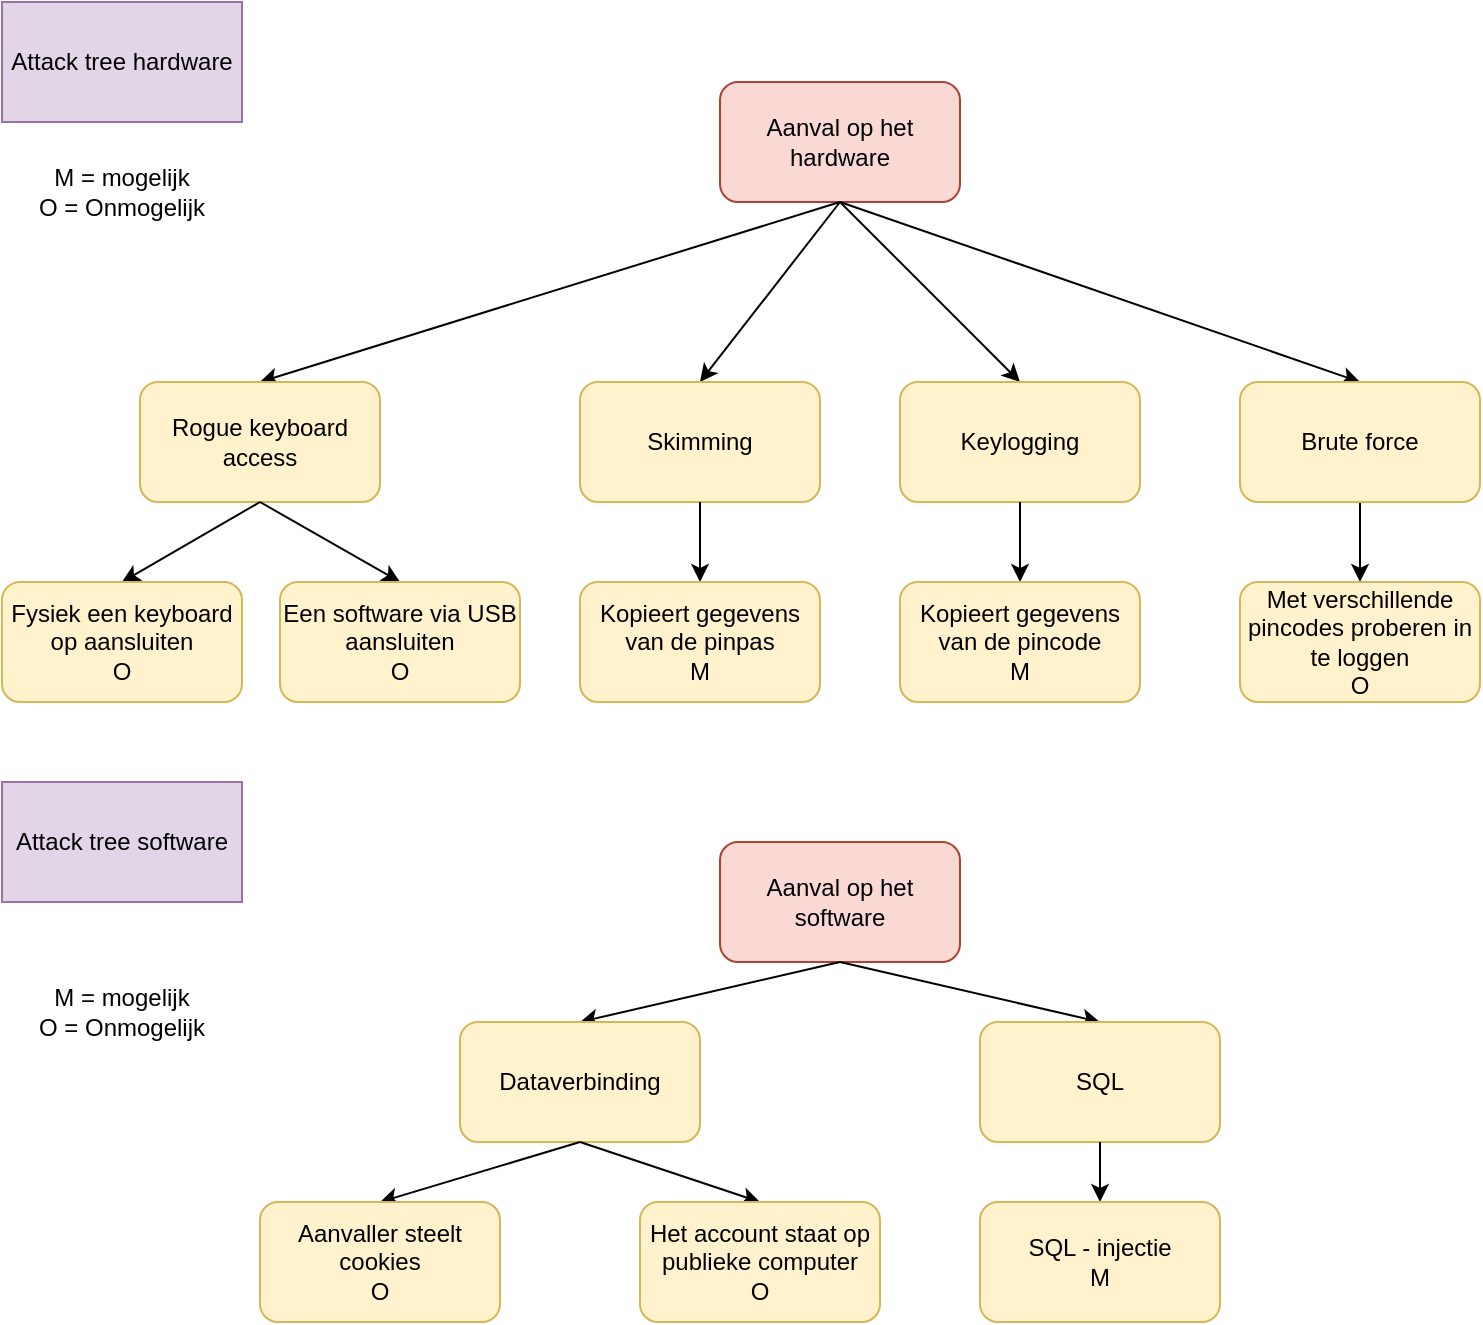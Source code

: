 <mxfile version="14.6.6" type="device"><diagram id="xhl05iyaNwnP9lAZ-9tD" name="Page-1"><mxGraphModel dx="1050" dy="1832" grid="1" gridSize="10" guides="1" tooltips="1" connect="1" arrows="1" fold="1" page="1" pageScale="1" pageWidth="827" pageHeight="1169" math="0" shadow="0"><root><mxCell id="0"/><mxCell id="1" parent="0"/><mxCell id="JwbvjqaL07XPfmWoy-qV-1" value="Aanval op het hardware" style="rounded=1;whiteSpace=wrap;html=1;fillColor=#fad9d5;strokeColor=#ae4132;" parent="1" vertex="1"><mxGeometry x="380" y="30" width="120" height="60" as="geometry"/></mxCell><mxCell id="JwbvjqaL07XPfmWoy-qV-45" style="edgeStyle=none;rounded=0;orthogonalLoop=1;jettySize=auto;html=1;exitX=0.5;exitY=0;exitDx=0;exitDy=0;entryX=0.5;entryY=1;entryDx=0;entryDy=0;startArrow=classic;startFill=1;endArrow=none;endFill=0;" parent="1" source="JwbvjqaL07XPfmWoy-qV-3" target="JwbvjqaL07XPfmWoy-qV-1" edge="1"><mxGeometry relative="1" as="geometry"/></mxCell><mxCell id="JwbvjqaL07XPfmWoy-qV-3" value="&lt;div&gt;Rogue keyboard access&lt;/div&gt;" style="rounded=1;whiteSpace=wrap;html=1;fillColor=#fff2cc;strokeColor=#d6b656;" parent="1" vertex="1"><mxGeometry x="90" y="180" width="120" height="60" as="geometry"/></mxCell><mxCell id="JwbvjqaL07XPfmWoy-qV-46" style="edgeStyle=none;rounded=0;orthogonalLoop=1;jettySize=auto;html=1;exitX=0.5;exitY=0;exitDx=0;exitDy=0;entryX=0.5;entryY=1;entryDx=0;entryDy=0;startArrow=classic;startFill=1;endArrow=none;endFill=0;" parent="1" source="JwbvjqaL07XPfmWoy-qV-4" target="JwbvjqaL07XPfmWoy-qV-1" edge="1"><mxGeometry relative="1" as="geometry"/></mxCell><mxCell id="JwbvjqaL07XPfmWoy-qV-4" value="&lt;div&gt;Skimming&lt;/div&gt;" style="rounded=1;whiteSpace=wrap;html=1;fillColor=#fff2cc;strokeColor=#d6b656;" parent="1" vertex="1"><mxGeometry x="310" y="180" width="120" height="60" as="geometry"/></mxCell><mxCell id="JwbvjqaL07XPfmWoy-qV-43" style="edgeStyle=none;rounded=0;orthogonalLoop=1;jettySize=auto;html=1;exitX=0.5;exitY=0;exitDx=0;exitDy=0;entryX=0.5;entryY=1;entryDx=0;entryDy=0;startArrow=classic;startFill=1;endArrow=none;endFill=0;" parent="1" source="JwbvjqaL07XPfmWoy-qV-6" target="JwbvjqaL07XPfmWoy-qV-1" edge="1"><mxGeometry relative="1" as="geometry"/></mxCell><mxCell id="JwbvjqaL07XPfmWoy-qV-6" value="&lt;div&gt;Keylogging&lt;/div&gt;" style="rounded=1;whiteSpace=wrap;html=1;fillColor=#fff2cc;strokeColor=#d6b656;" parent="1" vertex="1"><mxGeometry x="470" y="180" width="120" height="60" as="geometry"/></mxCell><mxCell id="JwbvjqaL07XPfmWoy-qV-8" value="Attack tree hardware" style="rounded=0;whiteSpace=wrap;html=1;fillColor=#e1d5e7;strokeColor=#9673a6;" parent="1" vertex="1"><mxGeometry x="21" y="-10" width="120" height="60" as="geometry"/></mxCell><mxCell id="JwbvjqaL07XPfmWoy-qV-9" value="Attack tree software" style="rounded=0;whiteSpace=wrap;html=1;fillColor=#e1d5e7;strokeColor=#9673a6;" parent="1" vertex="1"><mxGeometry x="21" y="380" width="120" height="60" as="geometry"/></mxCell><mxCell id="JwbvjqaL07XPfmWoy-qV-10" value="Aanval op het software" style="rounded=1;whiteSpace=wrap;html=1;fillColor=#fad9d5;strokeColor=#ae4132;" parent="1" vertex="1"><mxGeometry x="380" y="410" width="120" height="60" as="geometry"/></mxCell><mxCell id="JwbvjqaL07XPfmWoy-qV-58" style="edgeStyle=none;rounded=0;orthogonalLoop=1;jettySize=auto;html=1;exitX=0.5;exitY=0;exitDx=0;exitDy=0;entryX=0.5;entryY=1;entryDx=0;entryDy=0;startArrow=classic;startFill=1;endArrow=none;endFill=0;" parent="1" source="JwbvjqaL07XPfmWoy-qV-30" target="JwbvjqaL07XPfmWoy-qV-10" edge="1"><mxGeometry relative="1" as="geometry"/></mxCell><mxCell id="JwbvjqaL07XPfmWoy-qV-30" value="SQL" style="rounded=1;whiteSpace=wrap;html=1;fillColor=#fff2cc;strokeColor=#d6b656;" parent="1" vertex="1"><mxGeometry x="510" y="500" width="120" height="60" as="geometry"/></mxCell><mxCell id="JwbvjqaL07XPfmWoy-qV-52" style="edgeStyle=none;rounded=0;orthogonalLoop=1;jettySize=auto;html=1;exitX=0.5;exitY=0;exitDx=0;exitDy=0;entryX=0.5;entryY=1;entryDx=0;entryDy=0;startArrow=classic;startFill=1;endArrow=none;endFill=0;" parent="1" source="JwbvjqaL07XPfmWoy-qV-31" target="JwbvjqaL07XPfmWoy-qV-4" edge="1"><mxGeometry relative="1" as="geometry"/></mxCell><mxCell id="JwbvjqaL07XPfmWoy-qV-31" value="&lt;div&gt;Kopieert gegevens van de pinpas&lt;/div&gt;&lt;div&gt;M&lt;br&gt;&lt;/div&gt;" style="rounded=1;whiteSpace=wrap;html=1;fillColor=#fff2cc;strokeColor=#d6b656;" parent="1" vertex="1"><mxGeometry x="310" y="280" width="120" height="60" as="geometry"/></mxCell><mxCell id="JwbvjqaL07XPfmWoy-qV-54" style="edgeStyle=none;rounded=0;orthogonalLoop=1;jettySize=auto;html=1;exitX=0.5;exitY=0;exitDx=0;exitDy=0;entryX=0.5;entryY=1;entryDx=0;entryDy=0;startArrow=classic;startFill=1;endArrow=none;endFill=0;" parent="1" source="JwbvjqaL07XPfmWoy-qV-32" target="JwbvjqaL07XPfmWoy-qV-6" edge="1"><mxGeometry relative="1" as="geometry"/></mxCell><mxCell id="JwbvjqaL07XPfmWoy-qV-32" value="&lt;div&gt;Kopieert gegevens van de pincode&lt;/div&gt;M" style="rounded=1;whiteSpace=wrap;html=1;fillColor=#fff2cc;strokeColor=#d6b656;" parent="1" vertex="1"><mxGeometry x="470" y="280" width="120" height="60" as="geometry"/></mxCell><mxCell id="JwbvjqaL07XPfmWoy-qV-55" style="edgeStyle=none;rounded=0;orthogonalLoop=1;jettySize=auto;html=1;exitX=0.5;exitY=0;exitDx=0;exitDy=0;entryX=0.5;entryY=1;entryDx=0;entryDy=0;startArrow=classic;startFill=1;endArrow=none;endFill=0;" parent="1" source="JwbvjqaL07XPfmWoy-qV-33" target="JwbvjqaL07XPfmWoy-qV-41" edge="1"><mxGeometry relative="1" as="geometry"/></mxCell><mxCell id="JwbvjqaL07XPfmWoy-qV-33" value="&lt;div&gt;Met verschillende pincodes proberen in te loggen&lt;/div&gt;O" style="rounded=1;whiteSpace=wrap;html=1;fillColor=#fff2cc;strokeColor=#d6b656;" parent="1" vertex="1"><mxGeometry x="640" y="280" width="120" height="60" as="geometry"/></mxCell><mxCell id="JwbvjqaL07XPfmWoy-qV-39" value="&lt;div&gt;M = mogelijk &lt;br&gt;&lt;/div&gt;&lt;div&gt;O = Onmogelijk&lt;br&gt;&lt;/div&gt;" style="text;html=1;strokeColor=none;fillColor=none;align=center;verticalAlign=middle;whiteSpace=wrap;rounded=0;" parent="1" vertex="1"><mxGeometry x="36" y="60" width="90" height="50" as="geometry"/></mxCell><mxCell id="JwbvjqaL07XPfmWoy-qV-44" style="edgeStyle=none;rounded=0;orthogonalLoop=1;jettySize=auto;html=1;exitX=0.5;exitY=0;exitDx=0;exitDy=0;entryX=0.5;entryY=1;entryDx=0;entryDy=0;startArrow=classic;startFill=1;endArrow=none;endFill=0;" parent="1" source="JwbvjqaL07XPfmWoy-qV-41" target="JwbvjqaL07XPfmWoy-qV-1" edge="1"><mxGeometry relative="1" as="geometry"/></mxCell><mxCell id="JwbvjqaL07XPfmWoy-qV-41" value="&lt;div&gt;Brute force&lt;/div&gt;" style="rounded=1;whiteSpace=wrap;html=1;fillColor=#fff2cc;strokeColor=#d6b656;" parent="1" vertex="1"><mxGeometry x="640" y="180" width="120" height="60" as="geometry"/></mxCell><mxCell id="JwbvjqaL07XPfmWoy-qV-51" style="edgeStyle=none;rounded=0;orthogonalLoop=1;jettySize=auto;html=1;exitX=0.5;exitY=0;exitDx=0;exitDy=0;entryX=0.5;entryY=1;entryDx=0;entryDy=0;startArrow=classic;startFill=1;endArrow=none;endFill=0;" parent="1" source="JwbvjqaL07XPfmWoy-qV-47" target="JwbvjqaL07XPfmWoy-qV-3" edge="1"><mxGeometry relative="1" as="geometry"/></mxCell><mxCell id="JwbvjqaL07XPfmWoy-qV-47" value="&lt;div&gt;Fysiek een keyboard op aansluiten&lt;/div&gt;&lt;div&gt;O&lt;br&gt;&lt;/div&gt;" style="rounded=1;whiteSpace=wrap;html=1;fillColor=#fff2cc;strokeColor=#d6b656;" parent="1" vertex="1"><mxGeometry x="21" y="280" width="120" height="60" as="geometry"/></mxCell><mxCell id="JwbvjqaL07XPfmWoy-qV-49" style="edgeStyle=none;rounded=0;orthogonalLoop=1;jettySize=auto;html=1;exitX=0.5;exitY=0;exitDx=0;exitDy=0;entryX=0.5;entryY=1;entryDx=0;entryDy=0;startArrow=classic;startFill=1;endArrow=none;endFill=0;" parent="1" source="JwbvjqaL07XPfmWoy-qV-48" target="JwbvjqaL07XPfmWoy-qV-3" edge="1"><mxGeometry relative="1" as="geometry"/></mxCell><mxCell id="JwbvjqaL07XPfmWoy-qV-48" value="&lt;div&gt;Een software via USB aansluiten&lt;/div&gt;&lt;div&gt;O&lt;br&gt;&lt;/div&gt;" style="rounded=1;whiteSpace=wrap;html=1;fillColor=#fff2cc;strokeColor=#d6b656;" parent="1" vertex="1"><mxGeometry x="160" y="280" width="120" height="60" as="geometry"/></mxCell><mxCell id="JwbvjqaL07XPfmWoy-qV-57" style="edgeStyle=none;rounded=0;orthogonalLoop=1;jettySize=auto;html=1;exitX=0.5;exitY=0;exitDx=0;exitDy=0;entryX=0.5;entryY=1;entryDx=0;entryDy=0;startArrow=classic;startFill=1;endArrow=none;endFill=0;" parent="1" source="JwbvjqaL07XPfmWoy-qV-56" target="JwbvjqaL07XPfmWoy-qV-10" edge="1"><mxGeometry relative="1" as="geometry"/></mxCell><mxCell id="JwbvjqaL07XPfmWoy-qV-56" value="Dataverbinding" style="rounded=1;whiteSpace=wrap;html=1;fillColor=#fff2cc;strokeColor=#d6b656;" parent="1" vertex="1"><mxGeometry x="250" y="500" width="120" height="60" as="geometry"/></mxCell><mxCell id="JwbvjqaL07XPfmWoy-qV-62" style="edgeStyle=none;rounded=0;orthogonalLoop=1;jettySize=auto;html=1;exitX=0.5;exitY=0;exitDx=0;exitDy=0;entryX=0.5;entryY=1;entryDx=0;entryDy=0;startArrow=classic;startFill=1;endArrow=none;endFill=0;" parent="1" source="JwbvjqaL07XPfmWoy-qV-59" target="JwbvjqaL07XPfmWoy-qV-56" edge="1"><mxGeometry relative="1" as="geometry"/></mxCell><mxCell id="JwbvjqaL07XPfmWoy-qV-59" value="&lt;div&gt;Aanvaller steelt cookies&lt;/div&gt;&lt;div&gt;O&lt;br&gt;&lt;/div&gt;" style="rounded=1;whiteSpace=wrap;html=1;fillColor=#fff2cc;strokeColor=#d6b656;" parent="1" vertex="1"><mxGeometry x="150" y="590" width="120" height="60" as="geometry"/></mxCell><mxCell id="JwbvjqaL07XPfmWoy-qV-63" style="edgeStyle=none;rounded=0;orthogonalLoop=1;jettySize=auto;html=1;exitX=0.5;exitY=0;exitDx=0;exitDy=0;entryX=0.5;entryY=1;entryDx=0;entryDy=0;startArrow=classic;startFill=1;endArrow=none;endFill=0;" parent="1" source="JwbvjqaL07XPfmWoy-qV-60" target="JwbvjqaL07XPfmWoy-qV-56" edge="1"><mxGeometry relative="1" as="geometry"/></mxCell><mxCell id="JwbvjqaL07XPfmWoy-qV-60" value="&lt;div&gt;Het account staat op publieke computer&lt;/div&gt;&lt;div&gt;O&lt;br&gt;&lt;/div&gt;" style="rounded=1;whiteSpace=wrap;html=1;fillColor=#fff2cc;strokeColor=#d6b656;" parent="1" vertex="1"><mxGeometry x="340" y="590" width="120" height="60" as="geometry"/></mxCell><mxCell id="JwbvjqaL07XPfmWoy-qV-64" style="edgeStyle=none;rounded=0;orthogonalLoop=1;jettySize=auto;html=1;exitX=0.5;exitY=0;exitDx=0;exitDy=0;entryX=0.5;entryY=1;entryDx=0;entryDy=0;startArrow=classic;startFill=1;endArrow=none;endFill=0;" parent="1" source="JwbvjqaL07XPfmWoy-qV-61" target="JwbvjqaL07XPfmWoy-qV-30" edge="1"><mxGeometry relative="1" as="geometry"/></mxCell><mxCell id="JwbvjqaL07XPfmWoy-qV-61" value="&lt;div&gt;SQL - injectie&lt;/div&gt;M" style="rounded=1;whiteSpace=wrap;html=1;fillColor=#fff2cc;strokeColor=#d6b656;" parent="1" vertex="1"><mxGeometry x="510" y="590" width="120" height="60" as="geometry"/></mxCell><mxCell id="fb5Zl0eGQL2XTiBlYL14-1" value="&lt;div&gt;M = mogelijk &lt;br&gt;&lt;/div&gt;&lt;div&gt;O = Onmogelijk&lt;br&gt;&lt;/div&gt;" style="text;html=1;strokeColor=none;fillColor=none;align=center;verticalAlign=middle;whiteSpace=wrap;rounded=0;" parent="1" vertex="1"><mxGeometry x="36" y="470" width="90" height="50" as="geometry"/></mxCell></root></mxGraphModel></diagram></mxfile>